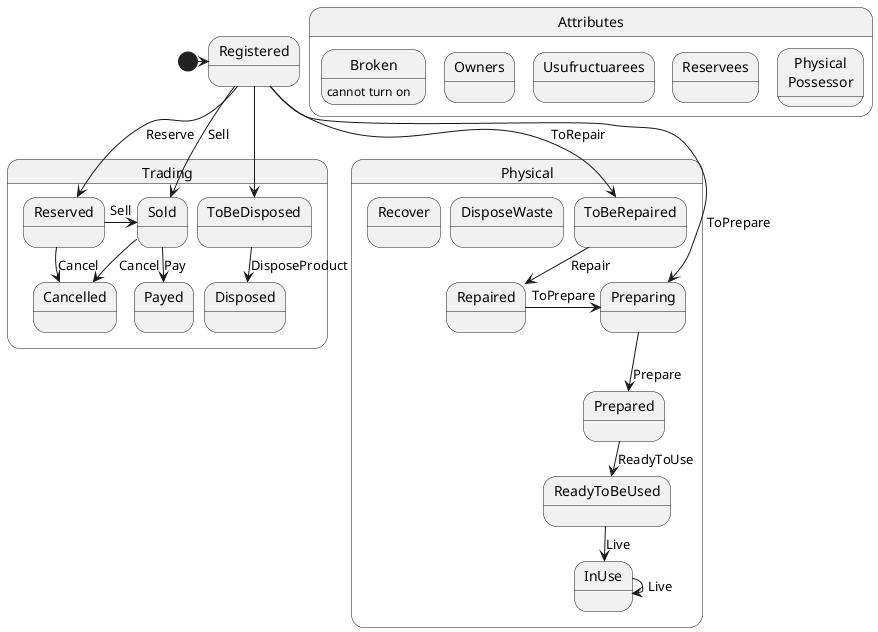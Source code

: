 @startuml
skinparam nodesep 10
skinparam ranksep 1


[*] -> Registered

state Attributes {

	state Broken : cannot turn on
	state Owners
	state Usufructuarees
	state Reservees
	state "Physical\nPossessor"
}

state Physical {
	Registered --> Preparing : ToPrepare
	Registered --> ToBeRepaired : ToRepair
	ToBeRepaired --> Repaired : Repair
	Repaired -> Preparing : ToPrepare
	Preparing --> Prepared : Prepare
	Prepared --> ReadyToBeUsed : ReadyToUse
	ReadyToBeUsed --> InUse : Live
	InUse -> InUse : Live
	state DisposeWaste
	state Recover

}

state Trading {
	Registered --> Reserved : Reserve
	Registered --> Sold : Sell
	Reserved -> Sold : Sell
	Reserved --> Cancelled : Cancel
	Sold --> Cancelled : Cancel
	Sold --> Payed : Pay
	Registered --> ToBeDisposed
	ToBeDisposed --> Disposed : DisposeProduct
}


@enduml
